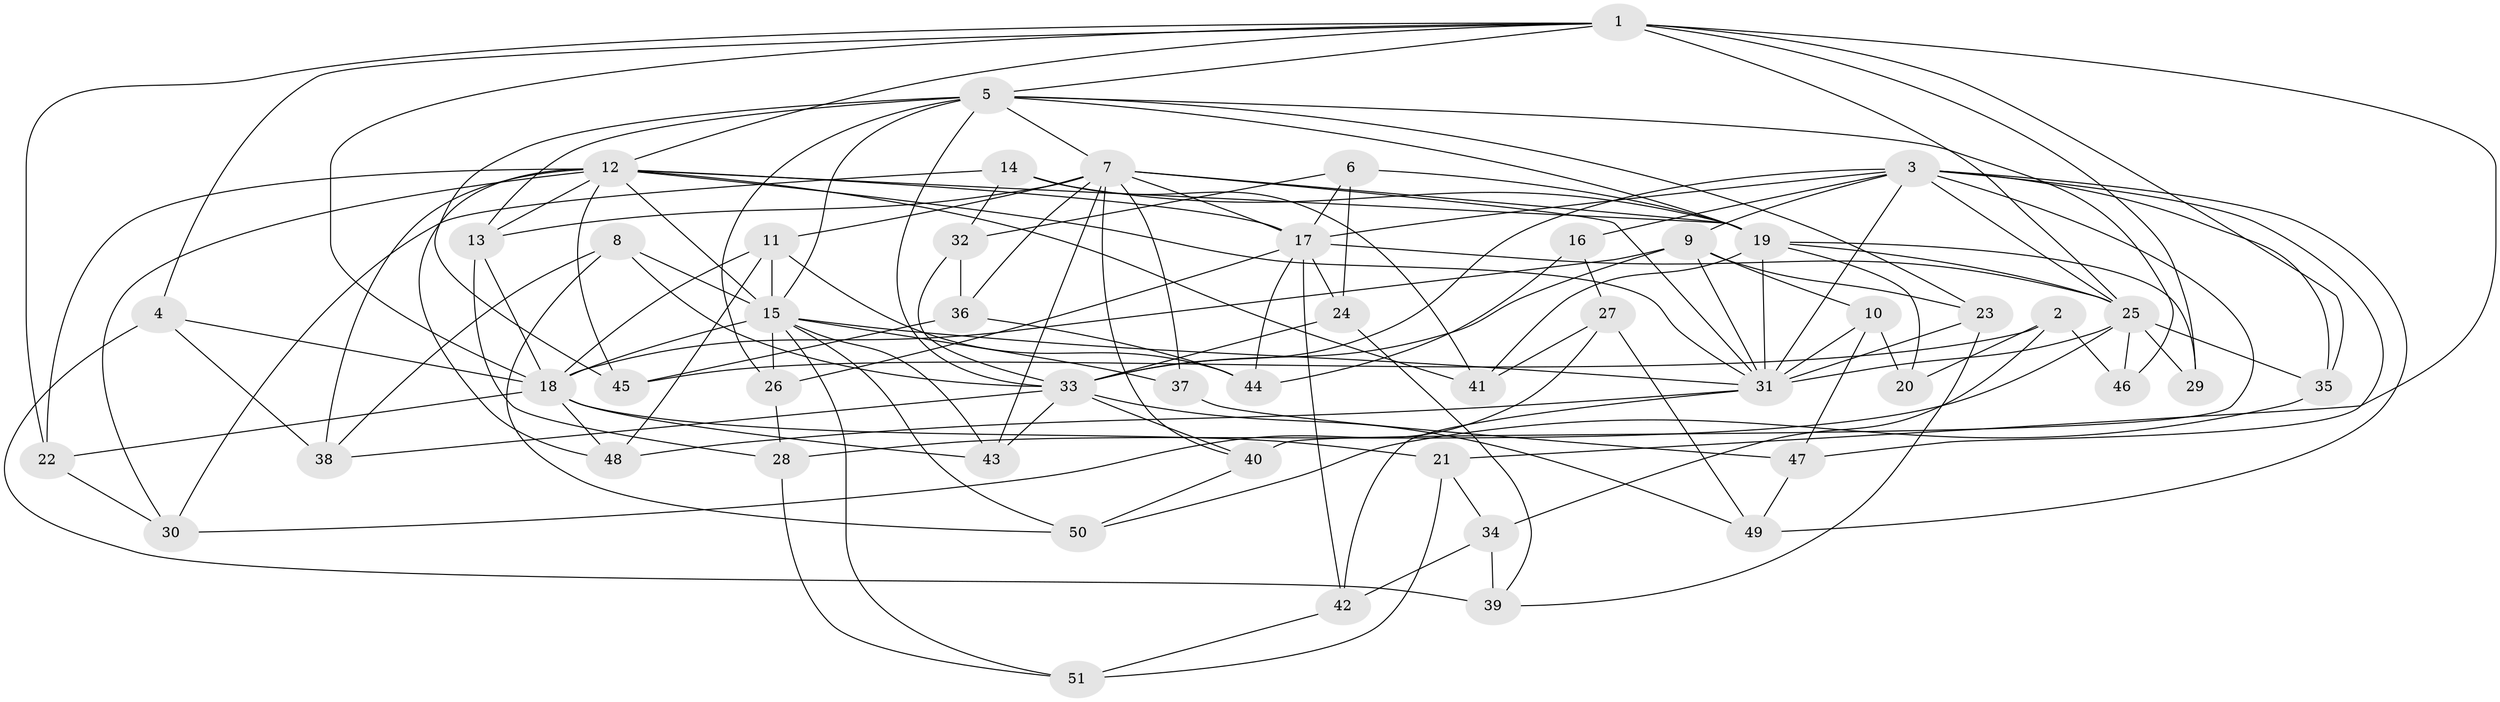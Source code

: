 // original degree distribution, {4: 1.0}
// Generated by graph-tools (version 1.1) at 2025/38/03/09/25 02:38:01]
// undirected, 51 vertices, 138 edges
graph export_dot {
graph [start="1"]
  node [color=gray90,style=filled];
  1;
  2;
  3;
  4;
  5;
  6;
  7;
  8;
  9;
  10;
  11;
  12;
  13;
  14;
  15;
  16;
  17;
  18;
  19;
  20;
  21;
  22;
  23;
  24;
  25;
  26;
  27;
  28;
  29;
  30;
  31;
  32;
  33;
  34;
  35;
  36;
  37;
  38;
  39;
  40;
  41;
  42;
  43;
  44;
  45;
  46;
  47;
  48;
  49;
  50;
  51;
  1 -- 4 [weight=1.0];
  1 -- 5 [weight=1.0];
  1 -- 12 [weight=1.0];
  1 -- 18 [weight=2.0];
  1 -- 21 [weight=1.0];
  1 -- 22 [weight=1.0];
  1 -- 25 [weight=3.0];
  1 -- 29 [weight=1.0];
  1 -- 35 [weight=1.0];
  2 -- 20 [weight=1.0];
  2 -- 34 [weight=1.0];
  2 -- 45 [weight=1.0];
  2 -- 46 [weight=1.0];
  3 -- 9 [weight=1.0];
  3 -- 16 [weight=2.0];
  3 -- 17 [weight=1.0];
  3 -- 25 [weight=1.0];
  3 -- 31 [weight=2.0];
  3 -- 33 [weight=1.0];
  3 -- 35 [weight=1.0];
  3 -- 40 [weight=1.0];
  3 -- 47 [weight=1.0];
  3 -- 49 [weight=1.0];
  4 -- 18 [weight=1.0];
  4 -- 38 [weight=1.0];
  4 -- 39 [weight=1.0];
  5 -- 7 [weight=1.0];
  5 -- 13 [weight=1.0];
  5 -- 15 [weight=1.0];
  5 -- 19 [weight=1.0];
  5 -- 23 [weight=1.0];
  5 -- 26 [weight=1.0];
  5 -- 33 [weight=1.0];
  5 -- 45 [weight=1.0];
  5 -- 46 [weight=1.0];
  6 -- 17 [weight=1.0];
  6 -- 19 [weight=1.0];
  6 -- 24 [weight=1.0];
  6 -- 32 [weight=1.0];
  7 -- 11 [weight=2.0];
  7 -- 13 [weight=1.0];
  7 -- 17 [weight=2.0];
  7 -- 19 [weight=1.0];
  7 -- 31 [weight=1.0];
  7 -- 36 [weight=1.0];
  7 -- 37 [weight=1.0];
  7 -- 40 [weight=1.0];
  7 -- 43 [weight=1.0];
  8 -- 15 [weight=1.0];
  8 -- 33 [weight=1.0];
  8 -- 38 [weight=1.0];
  8 -- 50 [weight=1.0];
  9 -- 10 [weight=1.0];
  9 -- 18 [weight=1.0];
  9 -- 23 [weight=1.0];
  9 -- 31 [weight=1.0];
  9 -- 33 [weight=1.0];
  10 -- 20 [weight=1.0];
  10 -- 31 [weight=1.0];
  10 -- 47 [weight=1.0];
  11 -- 15 [weight=1.0];
  11 -- 18 [weight=1.0];
  11 -- 44 [weight=1.0];
  11 -- 48 [weight=1.0];
  12 -- 13 [weight=1.0];
  12 -- 15 [weight=1.0];
  12 -- 17 [weight=1.0];
  12 -- 19 [weight=1.0];
  12 -- 22 [weight=1.0];
  12 -- 30 [weight=1.0];
  12 -- 31 [weight=1.0];
  12 -- 38 [weight=1.0];
  12 -- 41 [weight=1.0];
  12 -- 45 [weight=1.0];
  12 -- 48 [weight=1.0];
  13 -- 18 [weight=2.0];
  13 -- 28 [weight=1.0];
  14 -- 19 [weight=1.0];
  14 -- 30 [weight=1.0];
  14 -- 32 [weight=1.0];
  14 -- 41 [weight=1.0];
  15 -- 18 [weight=1.0];
  15 -- 26 [weight=1.0];
  15 -- 31 [weight=1.0];
  15 -- 37 [weight=2.0];
  15 -- 43 [weight=1.0];
  15 -- 50 [weight=1.0];
  15 -- 51 [weight=1.0];
  16 -- 27 [weight=1.0];
  16 -- 44 [weight=1.0];
  17 -- 24 [weight=1.0];
  17 -- 25 [weight=1.0];
  17 -- 26 [weight=1.0];
  17 -- 42 [weight=1.0];
  17 -- 44 [weight=1.0];
  18 -- 21 [weight=1.0];
  18 -- 22 [weight=1.0];
  18 -- 43 [weight=1.0];
  18 -- 48 [weight=1.0];
  19 -- 20 [weight=2.0];
  19 -- 25 [weight=1.0];
  19 -- 29 [weight=2.0];
  19 -- 31 [weight=1.0];
  19 -- 41 [weight=1.0];
  21 -- 34 [weight=1.0];
  21 -- 51 [weight=1.0];
  22 -- 30 [weight=1.0];
  23 -- 31 [weight=1.0];
  23 -- 39 [weight=1.0];
  24 -- 33 [weight=1.0];
  24 -- 39 [weight=1.0];
  25 -- 28 [weight=1.0];
  25 -- 29 [weight=1.0];
  25 -- 31 [weight=1.0];
  25 -- 35 [weight=1.0];
  25 -- 46 [weight=2.0];
  26 -- 28 [weight=1.0];
  27 -- 30 [weight=1.0];
  27 -- 41 [weight=1.0];
  27 -- 49 [weight=1.0];
  28 -- 51 [weight=1.0];
  31 -- 42 [weight=1.0];
  31 -- 48 [weight=1.0];
  32 -- 33 [weight=1.0];
  32 -- 36 [weight=1.0];
  33 -- 38 [weight=1.0];
  33 -- 40 [weight=1.0];
  33 -- 43 [weight=1.0];
  33 -- 49 [weight=1.0];
  34 -- 39 [weight=1.0];
  34 -- 42 [weight=1.0];
  35 -- 50 [weight=1.0];
  36 -- 44 [weight=1.0];
  36 -- 45 [weight=1.0];
  37 -- 47 [weight=1.0];
  40 -- 50 [weight=1.0];
  42 -- 51 [weight=1.0];
  47 -- 49 [weight=1.0];
}
